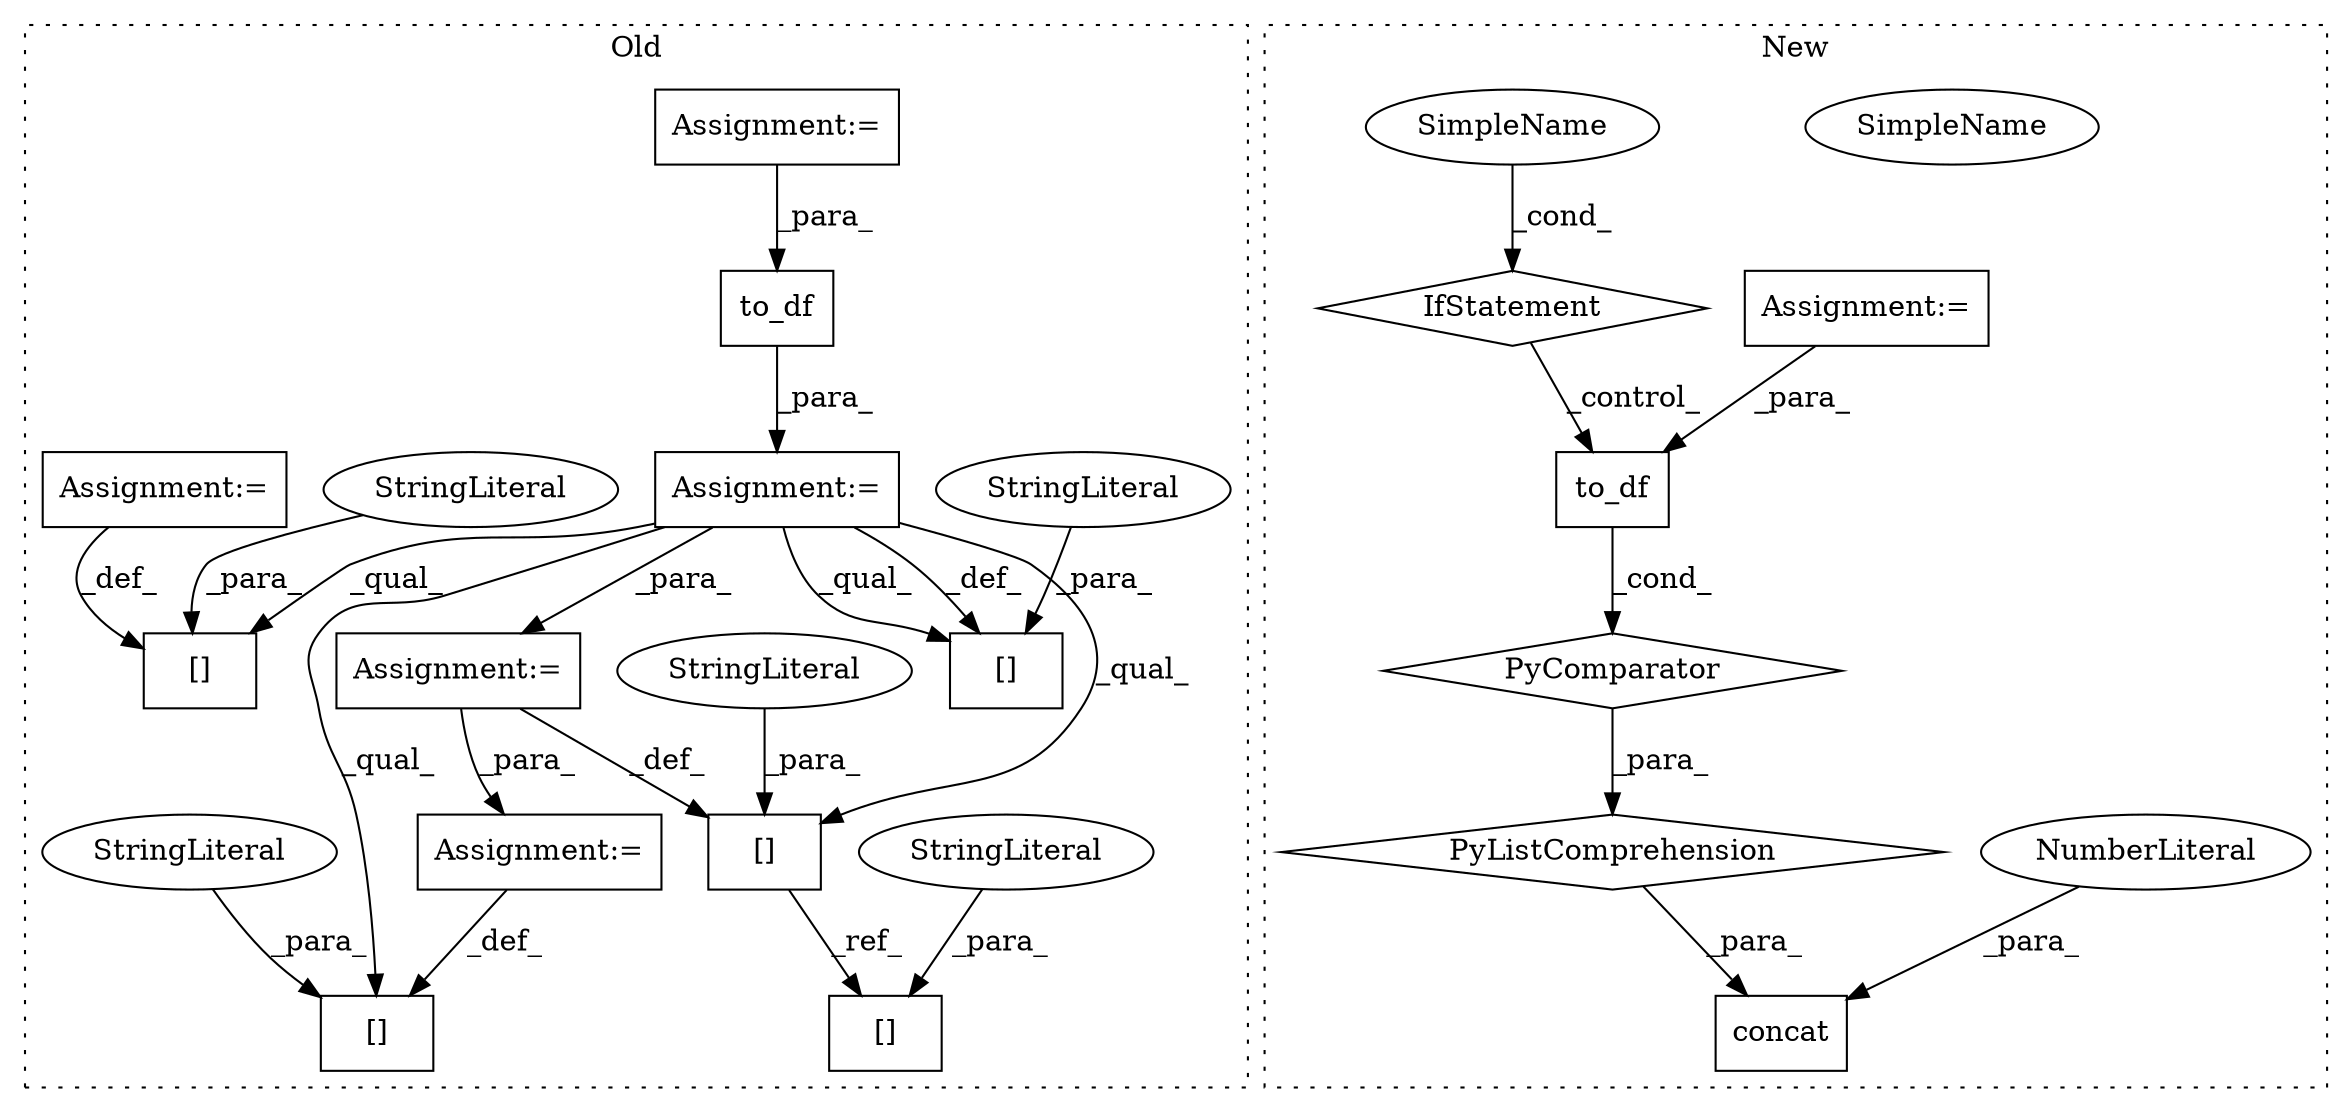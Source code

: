 digraph G {
subgraph cluster0 {
1 [label="to_df" a="32" s="13845,13856" l="6,1" shape="box"];
4 [label="Assignment:=" a="7" s="13585" l="1" shape="box"];
5 [label="Assignment:=" a="7" s="13840" l="1" shape="box"];
6 [label="Assignment:=" a="7" s="13980" l="1" shape="box"];
10 [label="[]" a="2" s="14024,14036" l="6,1" shape="box"];
14 [label="StringLiteral" a="45" s="14030" l="6" shape="ellipse"];
15 [label="[]" a="2" s="13886,13902" l="6,1" shape="box"];
16 [label="StringLiteral" a="45" s="13892" l="10" shape="ellipse"];
17 [label="[]" a="2" s="14000,14016" l="6,1" shape="box"];
18 [label="StringLiteral" a="45" s="14006" l="10" shape="ellipse"];
19 [label="[]" a="2" s="14056,14069" l="6,1" shape="box"];
20 [label="StringLiteral" a="45" s="14062" l="7" shape="ellipse"];
21 [label="[]" a="2" s="13963,13979" l="6,1" shape="box"];
22 [label="StringLiteral" a="45" s="13969" l="10" shape="ellipse"];
23 [label="Assignment:=" a="7" s="14037" l="1" shape="box"];
24 [label="Assignment:=" a="7" s="13903" l="1" shape="box"];
label = "Old";
style="dotted";
}
subgraph cluster1 {
2 [label="PyComparator" a="113" s="12800" l="25" shape="diamond"];
3 [label="Assignment:=" a="7" s="12800" l="25" shape="box"];
7 [label="PyListComprehension" a="109" s="12621" l="212" shape="diamond"];
8 [label="to_df" a="32" s="12625,12741" l="6,1" shape="box"];
9 [label="IfStatement" a="25" s="12800" l="25" shape="diamond"];
11 [label="SimpleName" a="42" s="12820" l="5" shape="ellipse"];
12 [label="concat" a="32" s="12603,12829" l="18,1" shape="box"];
13 [label="NumberLiteral" a="34" s="12828" l="1" shape="ellipse"];
25 [label="SimpleName" a="42" s="12820" l="5" shape="ellipse"];
label = "New";
style="dotted";
}
1 -> 5 [label="_para_"];
2 -> 7 [label="_para_"];
3 -> 8 [label="_para_"];
4 -> 1 [label="_para_"];
5 -> 15 [label="_qual_"];
5 -> 21 [label="_qual_"];
5 -> 19 [label="_qual_"];
5 -> 19 [label="_def_"];
5 -> 10 [label="_qual_"];
5 -> 24 [label="_para_"];
6 -> 21 [label="_def_"];
7 -> 12 [label="_para_"];
8 -> 2 [label="_cond_"];
9 -> 8 [label="_control_"];
13 -> 12 [label="_para_"];
14 -> 10 [label="_para_"];
15 -> 17 [label="_ref_"];
16 -> 15 [label="_para_"];
18 -> 17 [label="_para_"];
20 -> 19 [label="_para_"];
22 -> 21 [label="_para_"];
23 -> 10 [label="_def_"];
24 -> 6 [label="_para_"];
24 -> 15 [label="_def_"];
25 -> 9 [label="_cond_"];
}